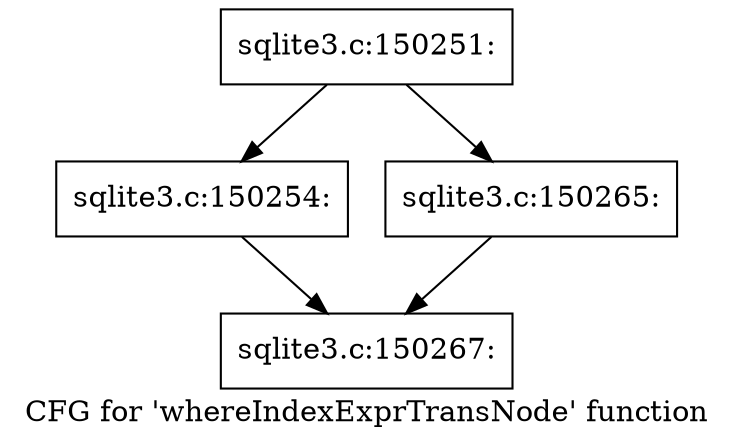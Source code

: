 digraph "CFG for 'whereIndexExprTransNode' function" {
	label="CFG for 'whereIndexExprTransNode' function";

	Node0x55c0f65fea00 [shape=record,label="{sqlite3.c:150251:}"];
	Node0x55c0f65fea00 -> Node0x55c0f9a556b0;
	Node0x55c0f65fea00 -> Node0x55c0f9a55750;
	Node0x55c0f9a556b0 [shape=record,label="{sqlite3.c:150254:}"];
	Node0x55c0f9a556b0 -> Node0x55c0f9a537e0;
	Node0x55c0f9a55750 [shape=record,label="{sqlite3.c:150265:}"];
	Node0x55c0f9a55750 -> Node0x55c0f9a537e0;
	Node0x55c0f9a537e0 [shape=record,label="{sqlite3.c:150267:}"];
}
